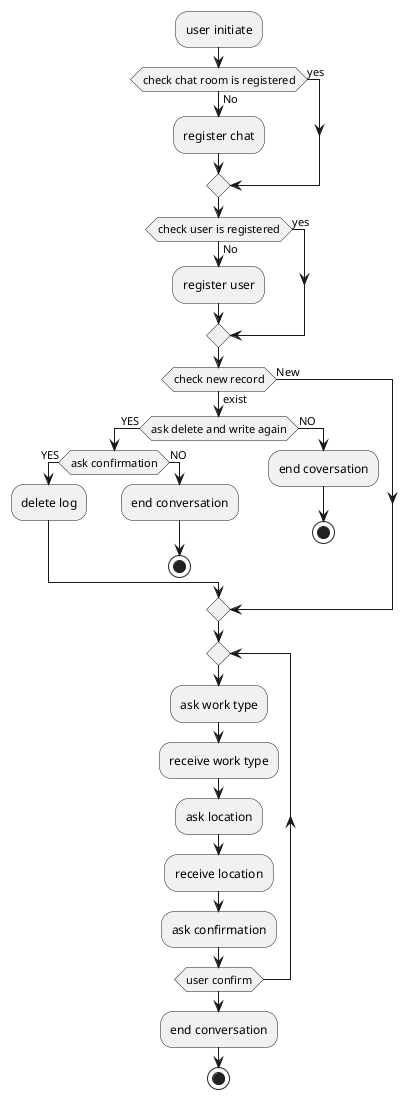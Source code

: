 @startuml
:user initiate;
if (check chat room is registered) then (yes)
else (No)
:register chat;
endif
if (check user is registered) then (yes)
else (No)
    :register user;
endif
if (check new record) then (exist)
    if (ask delete and write again) then (YES)
        if (ask confirmation) then (YES)
            :delete log;
        else (NO)
            :end conversation;
            stop
        endif
    else (NO)
        :end coversation;
        stop
    endif
else (New)
endif 
repeat
    :ask work type;
    :receive work type;
    :ask location;
    :receive location;
    :ask confirmation;
repeat while (user confirm)
:end conversation;
stop

@enduml